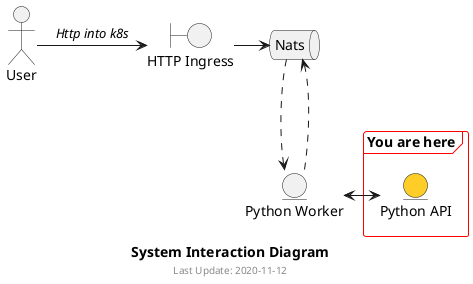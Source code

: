 @startuml interaction-diagram


skinparam frame {
    borderColor Red
}

caption <b>System Interaction Diagram</b> 
footer  Last Update: 2020-11-12

actor user as "User"
boundary http_ingress as "HTTP Ingress"
queue nats as "Nats"

entity python_worker as "Python Worker"

frame "You are here" {
entity python_api as "Python API" #FFCD28
}


user -> http_ingress : <i>Http into k8s</i>
http_ingress -> nats 
python_worker ..> nats 
nats ..> python_worker

python_worker -> python_api
python_api -> python_worker

@enduml
